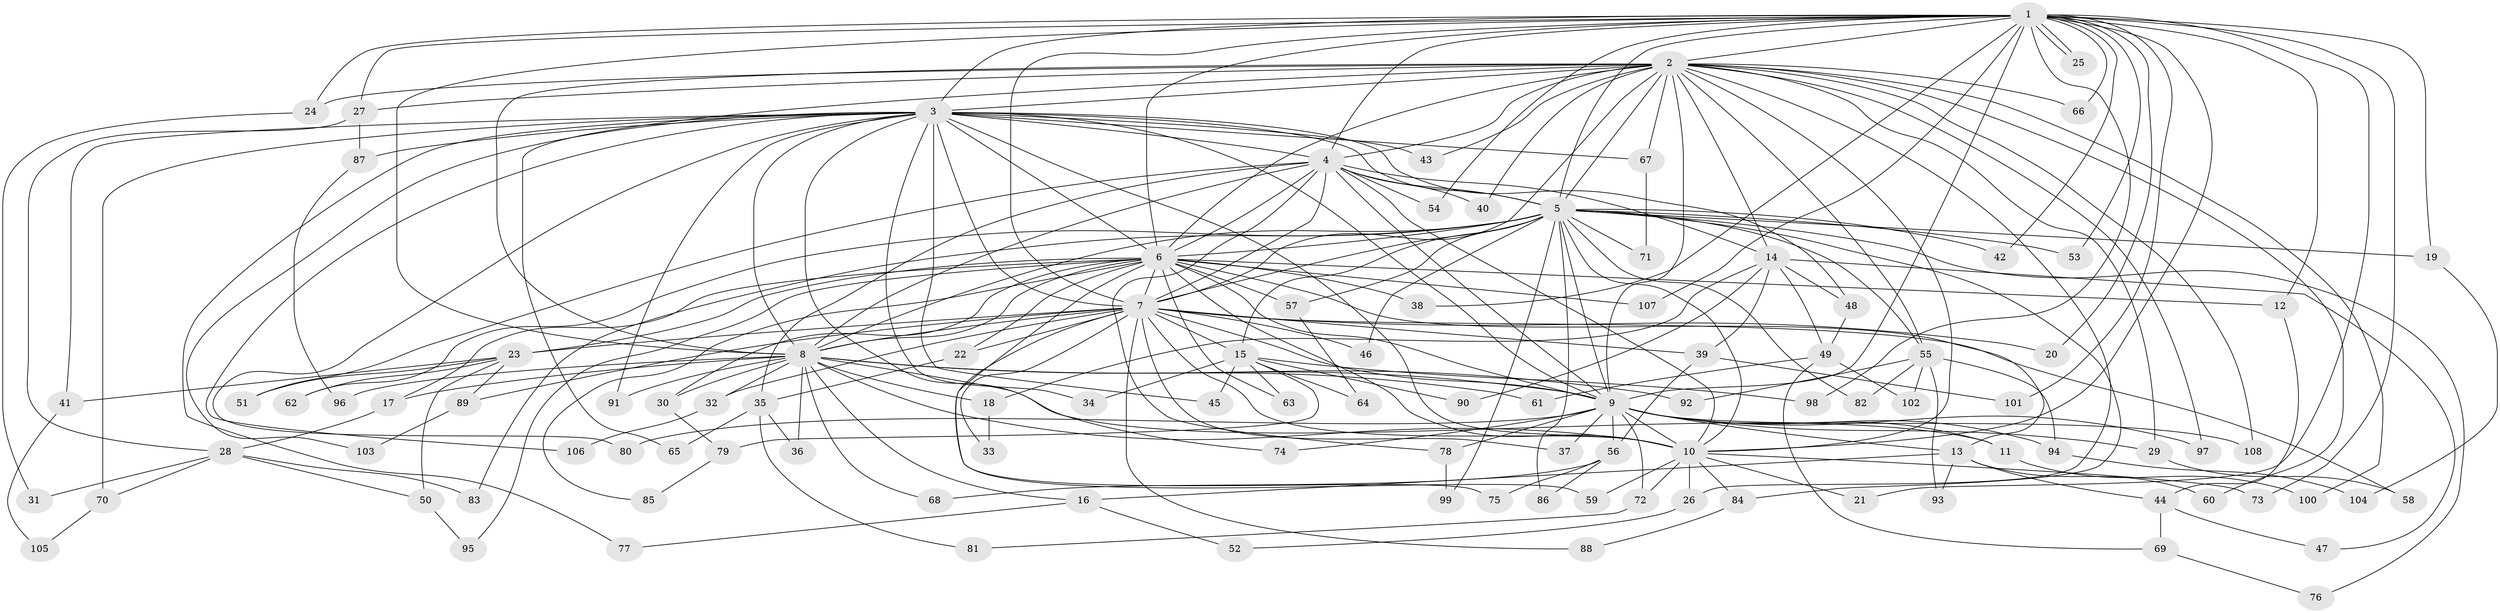 // coarse degree distribution, {23: 0.03125, 18: 0.03125, 12: 0.03125, 10: 0.0625, 16: 0.03125, 11: 0.03125, 19: 0.03125, 2: 0.46875, 5: 0.0625, 9: 0.03125, 6: 0.03125, 3: 0.125, 4: 0.03125}
// Generated by graph-tools (version 1.1) at 2025/17/03/04/25 18:17:24]
// undirected, 108 vertices, 241 edges
graph export_dot {
graph [start="1"]
  node [color=gray90,style=filled];
  1;
  2;
  3;
  4;
  5;
  6;
  7;
  8;
  9;
  10;
  11;
  12;
  13;
  14;
  15;
  16;
  17;
  18;
  19;
  20;
  21;
  22;
  23;
  24;
  25;
  26;
  27;
  28;
  29;
  30;
  31;
  32;
  33;
  34;
  35;
  36;
  37;
  38;
  39;
  40;
  41;
  42;
  43;
  44;
  45;
  46;
  47;
  48;
  49;
  50;
  51;
  52;
  53;
  54;
  55;
  56;
  57;
  58;
  59;
  60;
  61;
  62;
  63;
  64;
  65;
  66;
  67;
  68;
  69;
  70;
  71;
  72;
  73;
  74;
  75;
  76;
  77;
  78;
  79;
  80;
  81;
  82;
  83;
  84;
  85;
  86;
  87;
  88;
  89;
  90;
  91;
  92;
  93;
  94;
  95;
  96;
  97;
  98;
  99;
  100;
  101;
  102;
  103;
  104;
  105;
  106;
  107;
  108;
  1 -- 2;
  1 -- 3;
  1 -- 4;
  1 -- 5;
  1 -- 6;
  1 -- 7;
  1 -- 8;
  1 -- 9;
  1 -- 10;
  1 -- 12;
  1 -- 19;
  1 -- 20;
  1 -- 21;
  1 -- 24;
  1 -- 25;
  1 -- 25;
  1 -- 27;
  1 -- 38;
  1 -- 42;
  1 -- 53;
  1 -- 54;
  1 -- 66;
  1 -- 73;
  1 -- 98;
  1 -- 101;
  1 -- 107;
  2 -- 3;
  2 -- 4;
  2 -- 5;
  2 -- 6;
  2 -- 7;
  2 -- 8;
  2 -- 9;
  2 -- 10;
  2 -- 14;
  2 -- 24;
  2 -- 26;
  2 -- 27;
  2 -- 29;
  2 -- 40;
  2 -- 43;
  2 -- 55;
  2 -- 60;
  2 -- 65;
  2 -- 66;
  2 -- 67;
  2 -- 97;
  2 -- 100;
  2 -- 108;
  3 -- 4;
  3 -- 5;
  3 -- 6;
  3 -- 7;
  3 -- 8;
  3 -- 9;
  3 -- 10;
  3 -- 34;
  3 -- 41;
  3 -- 43;
  3 -- 45;
  3 -- 48;
  3 -- 67;
  3 -- 70;
  3 -- 74;
  3 -- 77;
  3 -- 80;
  3 -- 87;
  3 -- 91;
  3 -- 103;
  3 -- 106;
  4 -- 5;
  4 -- 6;
  4 -- 7;
  4 -- 8;
  4 -- 9;
  4 -- 10;
  4 -- 14;
  4 -- 35;
  4 -- 40;
  4 -- 51;
  4 -- 54;
  4 -- 78;
  5 -- 6;
  5 -- 7;
  5 -- 8;
  5 -- 9;
  5 -- 10;
  5 -- 15;
  5 -- 19;
  5 -- 42;
  5 -- 46;
  5 -- 53;
  5 -- 55;
  5 -- 57;
  5 -- 62;
  5 -- 71;
  5 -- 76;
  5 -- 82;
  5 -- 83;
  5 -- 84;
  5 -- 86;
  5 -- 99;
  6 -- 7;
  6 -- 8;
  6 -- 9;
  6 -- 10;
  6 -- 12;
  6 -- 13;
  6 -- 17;
  6 -- 22;
  6 -- 23;
  6 -- 30;
  6 -- 38;
  6 -- 57;
  6 -- 59;
  6 -- 63;
  6 -- 85;
  6 -- 95;
  6 -- 107;
  7 -- 8;
  7 -- 9;
  7 -- 10;
  7 -- 15;
  7 -- 20;
  7 -- 22;
  7 -- 23;
  7 -- 32;
  7 -- 33;
  7 -- 37;
  7 -- 39;
  7 -- 46;
  7 -- 58;
  7 -- 75;
  7 -- 88;
  7 -- 89;
  8 -- 9;
  8 -- 10;
  8 -- 11;
  8 -- 16;
  8 -- 17;
  8 -- 18;
  8 -- 30;
  8 -- 32;
  8 -- 36;
  8 -- 61;
  8 -- 68;
  8 -- 91;
  8 -- 92;
  8 -- 96;
  9 -- 10;
  9 -- 11;
  9 -- 13;
  9 -- 29;
  9 -- 37;
  9 -- 56;
  9 -- 72;
  9 -- 74;
  9 -- 78;
  9 -- 80;
  9 -- 94;
  9 -- 97;
  9 -- 108;
  10 -- 21;
  10 -- 26;
  10 -- 59;
  10 -- 72;
  10 -- 73;
  10 -- 84;
  11 -- 100;
  12 -- 44;
  13 -- 16;
  13 -- 44;
  13 -- 60;
  13 -- 93;
  14 -- 18;
  14 -- 39;
  14 -- 47;
  14 -- 48;
  14 -- 49;
  14 -- 90;
  15 -- 34;
  15 -- 45;
  15 -- 63;
  15 -- 64;
  15 -- 79;
  15 -- 90;
  15 -- 98;
  16 -- 52;
  16 -- 77;
  17 -- 28;
  18 -- 33;
  19 -- 104;
  22 -- 35;
  23 -- 41;
  23 -- 50;
  23 -- 51;
  23 -- 62;
  23 -- 89;
  24 -- 31;
  26 -- 52;
  27 -- 28;
  27 -- 87;
  28 -- 31;
  28 -- 50;
  28 -- 70;
  28 -- 83;
  29 -- 58;
  30 -- 79;
  32 -- 106;
  35 -- 36;
  35 -- 65;
  35 -- 81;
  39 -- 56;
  39 -- 101;
  41 -- 105;
  44 -- 47;
  44 -- 69;
  48 -- 49;
  49 -- 61;
  49 -- 69;
  49 -- 102;
  50 -- 95;
  55 -- 82;
  55 -- 92;
  55 -- 93;
  55 -- 94;
  55 -- 102;
  56 -- 68;
  56 -- 75;
  56 -- 86;
  57 -- 64;
  67 -- 71;
  69 -- 76;
  70 -- 105;
  72 -- 81;
  78 -- 99;
  79 -- 85;
  84 -- 88;
  87 -- 96;
  89 -- 103;
  94 -- 104;
}
